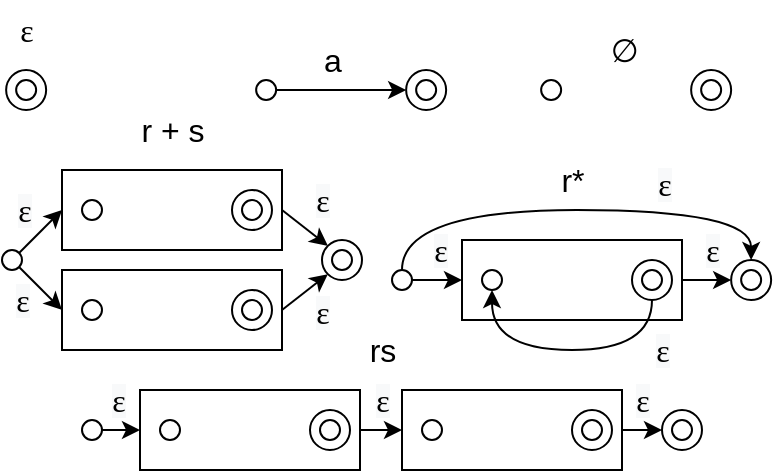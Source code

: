 <mxfile version="15.9.1" type="device"><diagram id="TprqTmH078sY3aV675rX" name="Page-1"><mxGraphModel dx="486" dy="311" grid="1" gridSize="10" guides="1" tooltips="1" connect="1" arrows="1" fold="1" page="1" pageScale="1" pageWidth="827" pageHeight="1169" math="0" shadow="0"><root><mxCell id="0"/><mxCell id="1" parent="0"/><mxCell id="sfI_plGKX2GRYdaqrhdH-40" style="edgeStyle=none;rounded=0;orthogonalLoop=1;jettySize=auto;html=1;exitX=1;exitY=0.5;exitDx=0;exitDy=0;entryX=0;entryY=0;entryDx=0;entryDy=0;fontSize=16;" edge="1" parent="1" source="sfI_plGKX2GRYdaqrhdH-29" target="sfI_plGKX2GRYdaqrhdH-38"><mxGeometry relative="1" as="geometry"/></mxCell><mxCell id="sfI_plGKX2GRYdaqrhdH-42" value="&lt;span style=&quot;font-family: &amp;#34;helvetica neue light&amp;#34; ; background-color: rgb(248 , 249 , 250)&quot;&gt;ε&lt;/span&gt;" style="edgeLabel;html=1;align=center;verticalAlign=middle;resizable=0;points=[];fontSize=16;" vertex="1" connectable="0" parent="sfI_plGKX2GRYdaqrhdH-40"><mxGeometry x="-0.018" y="-1" relative="1" as="geometry"><mxPoint x="9" y="-15" as="offset"/></mxGeometry></mxCell><mxCell id="sfI_plGKX2GRYdaqrhdH-29" value="" style="rounded=0;whiteSpace=wrap;html=1;fontSize=16;" vertex="1" parent="1"><mxGeometry x="140" y="130" width="110" height="40" as="geometry"/></mxCell><mxCell id="sfI_plGKX2GRYdaqrhdH-10" value="" style="ellipse;whiteSpace=wrap;html=1;aspect=fixed;fontSize=16;" vertex="1" parent="1"><mxGeometry x="312.07" y="80" width="20" height="20" as="geometry"/></mxCell><mxCell id="sfI_plGKX2GRYdaqrhdH-7" value="a" style="edgeStyle=orthogonalEdgeStyle;rounded=0;orthogonalLoop=1;jettySize=auto;html=1;entryX=0;entryY=0.5;entryDx=0;entryDy=0;fontSize=16;" edge="1" parent="1" source="sfI_plGKX2GRYdaqrhdH-1" target="sfI_plGKX2GRYdaqrhdH-10"><mxGeometry x="-0.143" y="15" relative="1" as="geometry"><mxPoint x="297.07" y="90" as="targetPoint"/><mxPoint as="offset"/></mxGeometry></mxCell><mxCell id="sfI_plGKX2GRYdaqrhdH-1" value="" style="ellipse;whiteSpace=wrap;html=1;aspect=fixed;fontSize=16;" vertex="1" parent="1"><mxGeometry x="237.07" y="85" width="10" height="10" as="geometry"/></mxCell><mxCell id="sfI_plGKX2GRYdaqrhdH-6" value="" style="ellipse;whiteSpace=wrap;html=1;aspect=fixed;fontSize=16;" vertex="1" parent="1"><mxGeometry x="317.07" y="85" width="10" height="10" as="geometry"/></mxCell><mxCell id="sfI_plGKX2GRYdaqrhdH-9" value="" style="ellipse;whiteSpace=wrap;html=1;aspect=fixed;fontSize=16;" vertex="1" parent="1"><mxGeometry x="112.07" y="80" width="20" height="20" as="geometry"/></mxCell><mxCell id="sfI_plGKX2GRYdaqrhdH-8" value="" style="ellipse;whiteSpace=wrap;html=1;aspect=fixed;fontSize=16;" vertex="1" parent="1"><mxGeometry x="117.07" y="85" width="10" height="10" as="geometry"/></mxCell><mxCell id="sfI_plGKX2GRYdaqrhdH-11" value="&lt;p class=&quot;p1&quot; style=&quot;margin: 0px; font-stretch: normal; font-size: 16px; line-height: normal; font-family: &amp;quot;helvetica neue light&amp;quot;;&quot;&gt;ε&lt;/p&gt;" style="text;html=1;align=center;verticalAlign=middle;resizable=0;points=[];autosize=1;strokeColor=none;fillColor=none;fontSize=16;" vertex="1" parent="1"><mxGeometry x="112.07" y="45" width="20" height="30" as="geometry"/></mxCell><mxCell id="sfI_plGKX2GRYdaqrhdH-18" value="" style="ellipse;whiteSpace=wrap;html=1;aspect=fixed;fontSize=16;" vertex="1" parent="1"><mxGeometry x="454.57" y="80" width="20" height="20" as="geometry"/></mxCell><mxCell id="sfI_plGKX2GRYdaqrhdH-20" value="" style="ellipse;whiteSpace=wrap;html=1;aspect=fixed;fontSize=16;" vertex="1" parent="1"><mxGeometry x="379.57" y="85" width="10" height="10" as="geometry"/></mxCell><mxCell id="sfI_plGKX2GRYdaqrhdH-21" value="" style="ellipse;whiteSpace=wrap;html=1;aspect=fixed;fontSize=16;" vertex="1" parent="1"><mxGeometry x="459.57" y="85" width="10" height="10" as="geometry"/></mxCell><mxCell id="sfI_plGKX2GRYdaqrhdH-22" value="&lt;p class=&quot;p1&quot; style=&quot;margin: 0px; font-stretch: normal; font-size: 16px; line-height: normal; font-family: &amp;quot;apple symbols&amp;quot;;&quot;&gt;∅&lt;/p&gt;" style="text;html=1;align=center;verticalAlign=middle;resizable=0;points=[];autosize=1;strokeColor=none;fillColor=none;fontSize=16;" vertex="1" parent="1"><mxGeometry x="405.57" y="60" width="30" height="20" as="geometry"/></mxCell><mxCell id="sfI_plGKX2GRYdaqrhdH-34" style="rounded=0;orthogonalLoop=1;jettySize=auto;html=1;entryX=0;entryY=0.5;entryDx=0;entryDy=0;fontSize=16;" edge="1" parent="1" source="sfI_plGKX2GRYdaqrhdH-23" target="sfI_plGKX2GRYdaqrhdH-29"><mxGeometry relative="1" as="geometry"/></mxCell><mxCell id="sfI_plGKX2GRYdaqrhdH-36" value="&lt;span style=&quot;font-family: &amp;#34;helvetica neue light&amp;#34; ; background-color: rgb(248 , 249 , 250)&quot;&gt;ε&lt;/span&gt;" style="edgeLabel;html=1;align=center;verticalAlign=middle;resizable=0;points=[];fontSize=16;" vertex="1" connectable="0" parent="sfI_plGKX2GRYdaqrhdH-34"><mxGeometry x="0.015" relative="1" as="geometry"><mxPoint x="-9" y="-11" as="offset"/></mxGeometry></mxCell><mxCell id="sfI_plGKX2GRYdaqrhdH-35" style="edgeStyle=none;rounded=0;orthogonalLoop=1;jettySize=auto;html=1;exitX=1;exitY=1;exitDx=0;exitDy=0;entryX=0;entryY=0.5;entryDx=0;entryDy=0;fontSize=16;" edge="1" parent="1" source="sfI_plGKX2GRYdaqrhdH-23" target="sfI_plGKX2GRYdaqrhdH-30"><mxGeometry relative="1" as="geometry"/></mxCell><mxCell id="sfI_plGKX2GRYdaqrhdH-37" value="&lt;span style=&quot;font-family: &amp;#34;helvetica neue light&amp;#34; ; background-color: rgb(248 , 249 , 250)&quot;&gt;ε&lt;/span&gt;" style="edgeLabel;html=1;align=center;verticalAlign=middle;resizable=0;points=[];fontSize=16;" vertex="1" connectable="0" parent="sfI_plGKX2GRYdaqrhdH-35"><mxGeometry x="-0.243" relative="1" as="geometry"><mxPoint x="-7" y="8" as="offset"/></mxGeometry></mxCell><mxCell id="sfI_plGKX2GRYdaqrhdH-23" value="" style="ellipse;whiteSpace=wrap;html=1;aspect=fixed;fontSize=16;" vertex="1" parent="1"><mxGeometry x="110" y="170" width="10" height="10" as="geometry"/></mxCell><mxCell id="sfI_plGKX2GRYdaqrhdH-25" value="" style="ellipse;whiteSpace=wrap;html=1;aspect=fixed;fontSize=16;" vertex="1" parent="1"><mxGeometry x="225" y="140" width="20" height="20" as="geometry"/></mxCell><mxCell id="sfI_plGKX2GRYdaqrhdH-27" value="" style="ellipse;whiteSpace=wrap;html=1;aspect=fixed;fontSize=16;" vertex="1" parent="1"><mxGeometry x="150" y="145" width="10" height="10" as="geometry"/></mxCell><mxCell id="sfI_plGKX2GRYdaqrhdH-28" value="" style="ellipse;whiteSpace=wrap;html=1;aspect=fixed;fontSize=16;" vertex="1" parent="1"><mxGeometry x="230" y="145" width="10" height="10" as="geometry"/></mxCell><mxCell id="sfI_plGKX2GRYdaqrhdH-41" style="edgeStyle=none;rounded=0;orthogonalLoop=1;jettySize=auto;html=1;exitX=1;exitY=0.5;exitDx=0;exitDy=0;entryX=0;entryY=1;entryDx=0;entryDy=0;fontSize=16;" edge="1" parent="1" source="sfI_plGKX2GRYdaqrhdH-30" target="sfI_plGKX2GRYdaqrhdH-38"><mxGeometry relative="1" as="geometry"/></mxCell><mxCell id="sfI_plGKX2GRYdaqrhdH-43" value="&lt;span style=&quot;font-family: &amp;#34;helvetica neue light&amp;#34; ; background-color: rgb(248 , 249 , 250)&quot;&gt;ε&lt;/span&gt;" style="edgeLabel;html=1;align=center;verticalAlign=middle;resizable=0;points=[];fontSize=16;" vertex="1" connectable="0" parent="sfI_plGKX2GRYdaqrhdH-41"><mxGeometry x="-0.131" y="1" relative="1" as="geometry"><mxPoint x="11" y="9" as="offset"/></mxGeometry></mxCell><mxCell id="sfI_plGKX2GRYdaqrhdH-30" value="" style="rounded=0;whiteSpace=wrap;html=1;fontSize=16;" vertex="1" parent="1"><mxGeometry x="140" y="180" width="110" height="40" as="geometry"/></mxCell><mxCell id="sfI_plGKX2GRYdaqrhdH-31" value="" style="ellipse;whiteSpace=wrap;html=1;aspect=fixed;fontSize=16;" vertex="1" parent="1"><mxGeometry x="225" y="190" width="20" height="20" as="geometry"/></mxCell><mxCell id="sfI_plGKX2GRYdaqrhdH-32" value="" style="ellipse;whiteSpace=wrap;html=1;aspect=fixed;fontSize=16;" vertex="1" parent="1"><mxGeometry x="150" y="195" width="10" height="10" as="geometry"/></mxCell><mxCell id="sfI_plGKX2GRYdaqrhdH-33" value="" style="ellipse;whiteSpace=wrap;html=1;aspect=fixed;fontSize=16;" vertex="1" parent="1"><mxGeometry x="230" y="195" width="10" height="10" as="geometry"/></mxCell><mxCell id="sfI_plGKX2GRYdaqrhdH-38" value="" style="ellipse;whiteSpace=wrap;html=1;aspect=fixed;fontSize=16;" vertex="1" parent="1"><mxGeometry x="270" y="165" width="20" height="20" as="geometry"/></mxCell><mxCell id="sfI_plGKX2GRYdaqrhdH-39" value="" style="ellipse;whiteSpace=wrap;html=1;aspect=fixed;fontSize=16;" vertex="1" parent="1"><mxGeometry x="275" y="170" width="10" height="10" as="geometry"/></mxCell><mxCell id="sfI_plGKX2GRYdaqrhdH-44" value="r + s" style="text;html=1;align=center;verticalAlign=middle;resizable=0;points=[];autosize=1;strokeColor=none;fillColor=none;fontSize=16;" vertex="1" parent="1"><mxGeometry x="170" y="100" width="50" height="20" as="geometry"/></mxCell><mxCell id="sfI_plGKX2GRYdaqrhdH-45" style="edgeStyle=none;rounded=0;orthogonalLoop=1;jettySize=auto;html=1;exitX=1;exitY=0.5;exitDx=0;exitDy=0;entryX=0;entryY=0.5;entryDx=0;entryDy=0;fontSize=16;" edge="1" source="sfI_plGKX2GRYdaqrhdH-58" target="sfI_plGKX2GRYdaqrhdH-74" parent="1"><mxGeometry relative="1" as="geometry"><mxPoint x="300" y="240" as="sourcePoint"/><mxPoint x="320" y="265" as="targetPoint"/></mxGeometry></mxCell><mxCell id="sfI_plGKX2GRYdaqrhdH-46" value="&lt;span style=&quot;font-family: &amp;#34;helvetica neue light&amp;#34; ; background-color: rgb(248 , 249 , 250)&quot;&gt;ε&lt;/span&gt;" style="edgeLabel;html=1;align=center;verticalAlign=middle;resizable=0;points=[];fontSize=16;" vertex="1" connectable="0" parent="sfI_plGKX2GRYdaqrhdH-45"><mxGeometry x="-0.018" y="-1" relative="1" as="geometry"><mxPoint y="-16" as="offset"/></mxGeometry></mxCell><mxCell id="sfI_plGKX2GRYdaqrhdH-66" style="edgeStyle=none;rounded=0;orthogonalLoop=1;jettySize=auto;html=1;entryX=0;entryY=0.5;entryDx=0;entryDy=0;fontSize=16;" edge="1" parent="1" source="sfI_plGKX2GRYdaqrhdH-52" target="sfI_plGKX2GRYdaqrhdH-58"><mxGeometry relative="1" as="geometry"/></mxCell><mxCell id="sfI_plGKX2GRYdaqrhdH-68" value="&lt;span style=&quot;font-family: &amp;#34;helvetica neue light&amp;#34; ; background-color: rgb(248 , 249 , 250)&quot;&gt;ε&lt;/span&gt;" style="edgeLabel;html=1;align=center;verticalAlign=middle;resizable=0;points=[];fontSize=16;" vertex="1" connectable="0" parent="sfI_plGKX2GRYdaqrhdH-66"><mxGeometry x="-0.166" y="2" relative="1" as="geometry"><mxPoint y="-13" as="offset"/></mxGeometry></mxCell><mxCell id="sfI_plGKX2GRYdaqrhdH-52" value="" style="ellipse;whiteSpace=wrap;html=1;aspect=fixed;fontSize=16;" vertex="1" parent="1"><mxGeometry x="150" y="255" width="10" height="10" as="geometry"/></mxCell><mxCell id="sfI_plGKX2GRYdaqrhdH-64" value="rs" style="text;html=1;align=center;verticalAlign=middle;resizable=0;points=[];autosize=1;strokeColor=none;fillColor=none;fontSize=16;" vertex="1" parent="1"><mxGeometry x="285" y="210" width="30" height="20" as="geometry"/></mxCell><mxCell id="sfI_plGKX2GRYdaqrhdH-65" value="" style="group" vertex="1" connectable="0" parent="1"><mxGeometry x="179" y="240" width="110" height="40" as="geometry"/></mxCell><mxCell id="sfI_plGKX2GRYdaqrhdH-58" value="" style="rounded=0;whiteSpace=wrap;html=1;fontSize=16;" vertex="1" parent="sfI_plGKX2GRYdaqrhdH-65"><mxGeometry width="110" height="40" as="geometry"/></mxCell><mxCell id="sfI_plGKX2GRYdaqrhdH-59" value="" style="ellipse;whiteSpace=wrap;html=1;aspect=fixed;fontSize=16;" vertex="1" parent="sfI_plGKX2GRYdaqrhdH-65"><mxGeometry x="85" y="10" width="20" height="20" as="geometry"/></mxCell><mxCell id="sfI_plGKX2GRYdaqrhdH-60" value="" style="ellipse;whiteSpace=wrap;html=1;aspect=fixed;fontSize=16;" vertex="1" parent="sfI_plGKX2GRYdaqrhdH-65"><mxGeometry x="10" y="15" width="10" height="10" as="geometry"/></mxCell><mxCell id="sfI_plGKX2GRYdaqrhdH-61" value="" style="ellipse;whiteSpace=wrap;html=1;aspect=fixed;fontSize=16;" vertex="1" parent="sfI_plGKX2GRYdaqrhdH-65"><mxGeometry x="90" y="15" width="10" height="10" as="geometry"/></mxCell><mxCell id="sfI_plGKX2GRYdaqrhdH-71" value="" style="ellipse;whiteSpace=wrap;html=1;aspect=fixed;fontSize=16;" vertex="1" parent="1"><mxGeometry x="440" y="250" width="20" height="20" as="geometry"/></mxCell><mxCell id="sfI_plGKX2GRYdaqrhdH-72" value="" style="ellipse;whiteSpace=wrap;html=1;aspect=fixed;fontSize=16;" vertex="1" parent="1"><mxGeometry x="445" y="255" width="10" height="10" as="geometry"/></mxCell><mxCell id="sfI_plGKX2GRYdaqrhdH-73" value="" style="group" vertex="1" connectable="0" parent="1"><mxGeometry x="310" y="240" width="110" height="40" as="geometry"/></mxCell><mxCell id="sfI_plGKX2GRYdaqrhdH-74" value="" style="rounded=0;whiteSpace=wrap;html=1;fontSize=16;" vertex="1" parent="sfI_plGKX2GRYdaqrhdH-73"><mxGeometry width="110" height="40" as="geometry"/></mxCell><mxCell id="sfI_plGKX2GRYdaqrhdH-75" value="" style="ellipse;whiteSpace=wrap;html=1;aspect=fixed;fontSize=16;" vertex="1" parent="sfI_plGKX2GRYdaqrhdH-73"><mxGeometry x="85" y="10" width="20" height="20" as="geometry"/></mxCell><mxCell id="sfI_plGKX2GRYdaqrhdH-76" value="" style="ellipse;whiteSpace=wrap;html=1;aspect=fixed;fontSize=16;" vertex="1" parent="sfI_plGKX2GRYdaqrhdH-73"><mxGeometry x="10" y="15" width="10" height="10" as="geometry"/></mxCell><mxCell id="sfI_plGKX2GRYdaqrhdH-77" value="" style="ellipse;whiteSpace=wrap;html=1;aspect=fixed;fontSize=16;" vertex="1" parent="sfI_plGKX2GRYdaqrhdH-73"><mxGeometry x="90" y="15" width="10" height="10" as="geometry"/></mxCell><mxCell id="sfI_plGKX2GRYdaqrhdH-79" style="edgeStyle=none;rounded=0;orthogonalLoop=1;jettySize=auto;html=1;exitX=1;exitY=0.5;exitDx=0;exitDy=0;entryX=0;entryY=0.5;entryDx=0;entryDy=0;fontSize=16;" edge="1" parent="1" source="sfI_plGKX2GRYdaqrhdH-74" target="sfI_plGKX2GRYdaqrhdH-71"><mxGeometry relative="1" as="geometry"><mxPoint x="299" y="270" as="sourcePoint"/><mxPoint x="320" y="270" as="targetPoint"/></mxGeometry></mxCell><mxCell id="sfI_plGKX2GRYdaqrhdH-80" value="&lt;span style=&quot;font-family: &amp;#34;helvetica neue light&amp;#34; ; background-color: rgb(248 , 249 , 250)&quot;&gt;ε&lt;/span&gt;" style="edgeLabel;html=1;align=center;verticalAlign=middle;resizable=0;points=[];fontSize=16;" vertex="1" connectable="0" parent="sfI_plGKX2GRYdaqrhdH-79"><mxGeometry x="-0.018" y="-1" relative="1" as="geometry"><mxPoint y="-16" as="offset"/></mxGeometry></mxCell><mxCell id="sfI_plGKX2GRYdaqrhdH-81" style="edgeStyle=none;rounded=0;orthogonalLoop=1;jettySize=auto;html=1;exitX=1;exitY=0.5;exitDx=0;exitDy=0;entryX=0;entryY=0.5;entryDx=0;entryDy=0;fontSize=16;" edge="1" source="sfI_plGKX2GRYdaqrhdH-83" target="sfI_plGKX2GRYdaqrhdH-98" parent="1"><mxGeometry relative="1" as="geometry"/></mxCell><mxCell id="sfI_plGKX2GRYdaqrhdH-82" value="&lt;span style=&quot;font-family: &amp;#34;helvetica neue light&amp;#34; ; background-color: rgb(248 , 249 , 250)&quot;&gt;ε&lt;/span&gt;" style="edgeLabel;html=1;align=center;verticalAlign=middle;resizable=0;points=[];fontSize=16;" vertex="1" connectable="0" parent="sfI_plGKX2GRYdaqrhdH-81"><mxGeometry x="-0.018" y="-1" relative="1" as="geometry"><mxPoint x="3" y="-16" as="offset"/></mxGeometry></mxCell><mxCell id="sfI_plGKX2GRYdaqrhdH-84" style="rounded=0;orthogonalLoop=1;jettySize=auto;html=1;entryX=0;entryY=0.5;entryDx=0;entryDy=0;fontSize=16;" edge="1" source="sfI_plGKX2GRYdaqrhdH-88" target="sfI_plGKX2GRYdaqrhdH-83" parent="1"><mxGeometry relative="1" as="geometry"/></mxCell><mxCell id="sfI_plGKX2GRYdaqrhdH-85" value="&lt;span style=&quot;font-family: &amp;#34;helvetica neue light&amp;#34; ; background-color: rgb(248 , 249 , 250)&quot;&gt;ε&lt;/span&gt;" style="edgeLabel;html=1;align=center;verticalAlign=middle;resizable=0;points=[];fontSize=16;" vertex="1" connectable="0" parent="sfI_plGKX2GRYdaqrhdH-84"><mxGeometry x="0.015" relative="1" as="geometry"><mxPoint x="1" y="-15" as="offset"/></mxGeometry></mxCell><mxCell id="sfI_plGKX2GRYdaqrhdH-107" style="edgeStyle=orthogonalEdgeStyle;curved=1;rounded=0;orthogonalLoop=1;jettySize=auto;html=1;exitX=0.5;exitY=0;exitDx=0;exitDy=0;entryX=0.5;entryY=0;entryDx=0;entryDy=0;fontSize=16;" edge="1" parent="1" source="sfI_plGKX2GRYdaqrhdH-88" target="sfI_plGKX2GRYdaqrhdH-98"><mxGeometry relative="1" as="geometry"><Array as="points"><mxPoint x="310" y="150"/><mxPoint x="485" y="150"/></Array></mxGeometry></mxCell><mxCell id="sfI_plGKX2GRYdaqrhdH-88" value="" style="ellipse;whiteSpace=wrap;html=1;aspect=fixed;fontSize=16;" vertex="1" parent="1"><mxGeometry x="305" y="180" width="10" height="10" as="geometry"/></mxCell><mxCell id="sfI_plGKX2GRYdaqrhdH-98" value="" style="ellipse;whiteSpace=wrap;html=1;aspect=fixed;fontSize=16;" vertex="1" parent="1"><mxGeometry x="474.57" y="175" width="20" height="20" as="geometry"/></mxCell><mxCell id="sfI_plGKX2GRYdaqrhdH-99" value="" style="ellipse;whiteSpace=wrap;html=1;aspect=fixed;fontSize=16;" vertex="1" parent="1"><mxGeometry x="479.57" y="180" width="10" height="10" as="geometry"/></mxCell><mxCell id="sfI_plGKX2GRYdaqrhdH-100" value="r*" style="text;html=1;align=center;verticalAlign=middle;resizable=0;points=[];autosize=1;strokeColor=none;fillColor=none;fontSize=16;" vertex="1" parent="1"><mxGeometry x="380" y="125" width="30" height="20" as="geometry"/></mxCell><mxCell id="sfI_plGKX2GRYdaqrhdH-101" value="" style="group" vertex="1" connectable="0" parent="1"><mxGeometry x="340" y="165" width="110" height="40" as="geometry"/></mxCell><mxCell id="sfI_plGKX2GRYdaqrhdH-83" value="" style="rounded=0;whiteSpace=wrap;html=1;fontSize=16;" vertex="1" parent="sfI_plGKX2GRYdaqrhdH-101"><mxGeometry width="110" height="40" as="geometry"/></mxCell><mxCell id="sfI_plGKX2GRYdaqrhdH-103" style="edgeStyle=orthogonalEdgeStyle;rounded=0;orthogonalLoop=1;jettySize=auto;html=1;entryX=0.5;entryY=1;entryDx=0;entryDy=0;fontSize=16;curved=1;exitX=0.5;exitY=1;exitDx=0;exitDy=0;" edge="1" parent="sfI_plGKX2GRYdaqrhdH-101" source="sfI_plGKX2GRYdaqrhdH-89" target="sfI_plGKX2GRYdaqrhdH-90"><mxGeometry relative="1" as="geometry"><Array as="points"><mxPoint x="95" y="55"/><mxPoint x="15" y="55"/></Array></mxGeometry></mxCell><mxCell id="sfI_plGKX2GRYdaqrhdH-104" value="&lt;span style=&quot;color: rgba(0 , 0 , 0 , 0) ; font-family: monospace ; font-size: 0px ; background-color: rgb(248 , 249 , 250)&quot;&gt;%3CmxGraphModel%3E%3Croot%3E%3CmxCell%20id%3D%220%22%2F%3E%3CmxCell%20id%3D%221%22%20parent%3D%220%22%2F%3E%3CmxCell%20id%3D%222%22%20style%3D%22edgeStyle%3Dnone%3Brounded%3D0%3BorthogonalLoop%3D1%3BjettySize%3Dauto%3Bhtml%3D1%3BexitX%3D1%3BexitY%3D0.5%3BexitDx%3D0%3BexitDy%3D0%3BentryX%3D0%3BentryY%3D0.5%3BentryDx%3D0%3BentryDy%3D0%3BfontSize%3D16%3B%22%20edge%3D%221%22%20parent%3D%221%22%3E%3CmxGeometry%20relative%3D%221%22%20as%3D%22geometry%22%3E%3CmxPoint%20x%3D%22429%22%20y%3D%22180%22%20as%3D%22sourcePoint%22%2F%3E%3CmxPoint%20x%3D%22450%22%20y%3D%22180%22%20as%3D%22targetPoint%22%2F%3E%3C%2FmxGeometry%3E%3C%2FmxCell%3E%3CmxCell%20id%3D%223%22%20value%3D%22%26lt%3Bspan%20style%3D%26quot%3Bfont-family%3A%20%26amp%3B%2334%3Bhelvetica%20neue%20light%26amp%3B%2334%3B%20%3B%20background-color%3A%20rgb(248%20%2C%20249%20%2C%20250)%26quot%3B%26gt%3B%CE%B5%26lt%3B%2Fspan%26gt%3B%22%20style%3D%22edgeLabel%3Bhtml%3D1%3Balign%3Dcenter%3BverticalAlign%3Dmiddle%3Bresizable%3D0%3Bpoints%3D%5B%5D%3BfontSize%3D16%3B%22%20vertex%3D%221%22%20connectable%3D%220%22%20parent%3D%222%22%3E%3CmxGeometry%20x%3D%22-0.018%22%20y%3D%22-1%22%20relative%3D%221%22%20as%3D%22geometry%22%3E%3CmxPoint%20y%3D%22-16%22%20as%3D%22offset%22%2F%3E%3C%2FmxGeometry%3E%3C%2FmxCell%3E%3C%2Froot%3E%3C%2FmxGraphModel%3E&lt;/span&gt;" style="edgeLabel;html=1;align=center;verticalAlign=middle;resizable=0;points=[];fontSize=16;" vertex="1" connectable="0" parent="sfI_plGKX2GRYdaqrhdH-103"><mxGeometry x="-0.124" relative="1" as="geometry"><mxPoint as="offset"/></mxGeometry></mxCell><mxCell id="sfI_plGKX2GRYdaqrhdH-105" value="&lt;span style=&quot;font-family: &amp;#34;helvetica neue light&amp;#34; ; background-color: rgb(248 , 249 , 250)&quot;&gt;ε&lt;/span&gt;" style="edgeLabel;html=1;align=center;verticalAlign=middle;resizable=0;points=[];fontSize=16;" vertex="1" connectable="0" parent="sfI_plGKX2GRYdaqrhdH-103"><mxGeometry x="-0.006" y="-3" relative="1" as="geometry"><mxPoint x="47" y="3" as="offset"/></mxGeometry></mxCell><mxCell id="sfI_plGKX2GRYdaqrhdH-89" value="" style="ellipse;whiteSpace=wrap;html=1;aspect=fixed;fontSize=16;" vertex="1" parent="sfI_plGKX2GRYdaqrhdH-101"><mxGeometry x="85" y="10" width="20" height="20" as="geometry"/></mxCell><mxCell id="sfI_plGKX2GRYdaqrhdH-90" value="" style="ellipse;whiteSpace=wrap;html=1;aspect=fixed;fontSize=16;" vertex="1" parent="sfI_plGKX2GRYdaqrhdH-101"><mxGeometry x="10" y="15" width="10" height="10" as="geometry"/></mxCell><mxCell id="sfI_plGKX2GRYdaqrhdH-91" value="" style="ellipse;whiteSpace=wrap;html=1;aspect=fixed;fontSize=16;" vertex="1" parent="sfI_plGKX2GRYdaqrhdH-101"><mxGeometry x="90" y="15" width="10" height="10" as="geometry"/></mxCell><mxCell id="sfI_plGKX2GRYdaqrhdH-108" value="&lt;span style=&quot;font-family: &amp;#34;helvetica neue light&amp;#34; ; background-color: rgb(248 , 249 , 250)&quot;&gt;ε&lt;/span&gt;" style="edgeLabel;html=1;align=center;verticalAlign=middle;resizable=0;points=[];fontSize=16;" vertex="1" connectable="0" parent="1"><mxGeometry x="444.999" y="249.999" as="geometry"><mxPoint x="-4" y="-113" as="offset"/></mxGeometry></mxCell></root></mxGraphModel></diagram></mxfile>
